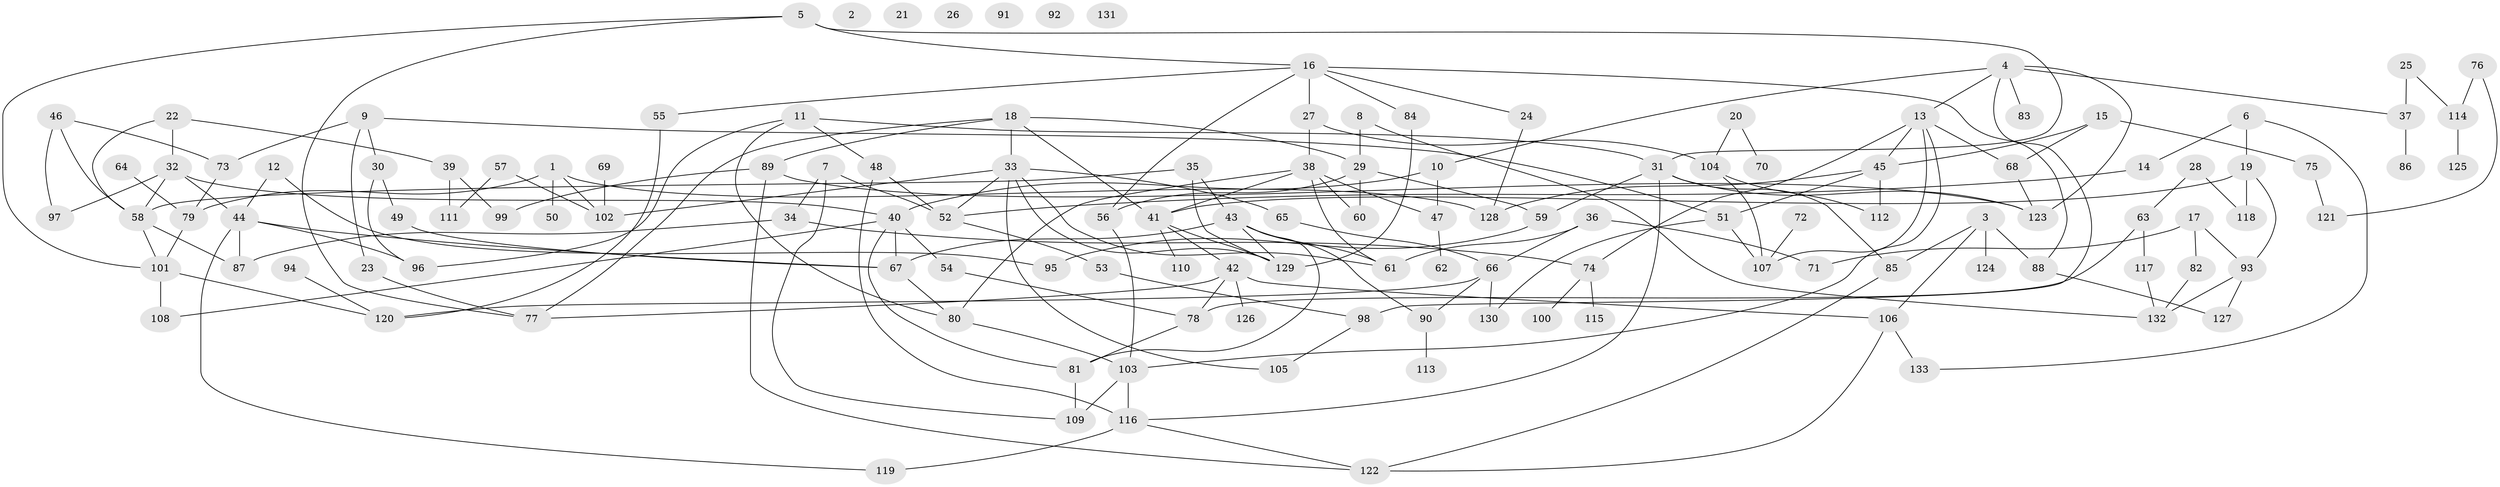 // coarse degree distribution, {4: 0.16216216216216217, 15: 0.013513513513513514, 12: 0.013513513513513514, 5: 0.10810810810810811, 8: 0.04054054054054054, 6: 0.08108108108108109, 10: 0.013513513513513514, 2: 0.22972972972972974, 3: 0.20270270270270271, 7: 0.013513513513513514, 1: 0.12162162162162163}
// Generated by graph-tools (version 1.1) at 2025/48/03/04/25 22:48:25]
// undirected, 133 vertices, 199 edges
graph export_dot {
  node [color=gray90,style=filled];
  1;
  2;
  3;
  4;
  5;
  6;
  7;
  8;
  9;
  10;
  11;
  12;
  13;
  14;
  15;
  16;
  17;
  18;
  19;
  20;
  21;
  22;
  23;
  24;
  25;
  26;
  27;
  28;
  29;
  30;
  31;
  32;
  33;
  34;
  35;
  36;
  37;
  38;
  39;
  40;
  41;
  42;
  43;
  44;
  45;
  46;
  47;
  48;
  49;
  50;
  51;
  52;
  53;
  54;
  55;
  56;
  57;
  58;
  59;
  60;
  61;
  62;
  63;
  64;
  65;
  66;
  67;
  68;
  69;
  70;
  71;
  72;
  73;
  74;
  75;
  76;
  77;
  78;
  79;
  80;
  81;
  82;
  83;
  84;
  85;
  86;
  87;
  88;
  89;
  90;
  91;
  92;
  93;
  94;
  95;
  96;
  97;
  98;
  99;
  100;
  101;
  102;
  103;
  104;
  105;
  106;
  107;
  108;
  109;
  110;
  111;
  112;
  113;
  114;
  115;
  116;
  117;
  118;
  119;
  120;
  121;
  122;
  123;
  124;
  125;
  126;
  127;
  128;
  129;
  130;
  131;
  132;
  133;
  1 -- 50;
  1 -- 79;
  1 -- 102;
  1 -- 128;
  3 -- 85;
  3 -- 88;
  3 -- 106;
  3 -- 124;
  4 -- 10;
  4 -- 13;
  4 -- 37;
  4 -- 83;
  4 -- 98;
  4 -- 123;
  5 -- 16;
  5 -- 31;
  5 -- 77;
  5 -- 101;
  6 -- 14;
  6 -- 19;
  6 -- 133;
  7 -- 34;
  7 -- 52;
  7 -- 109;
  8 -- 29;
  8 -- 132;
  9 -- 23;
  9 -- 30;
  9 -- 51;
  9 -- 73;
  10 -- 40;
  10 -- 47;
  11 -- 31;
  11 -- 48;
  11 -- 80;
  11 -- 96;
  12 -- 44;
  12 -- 95;
  13 -- 45;
  13 -- 68;
  13 -- 74;
  13 -- 103;
  13 -- 107;
  14 -- 52;
  15 -- 45;
  15 -- 68;
  15 -- 75;
  16 -- 24;
  16 -- 27;
  16 -- 55;
  16 -- 56;
  16 -- 84;
  16 -- 88;
  17 -- 71;
  17 -- 82;
  17 -- 93;
  18 -- 29;
  18 -- 33;
  18 -- 41;
  18 -- 77;
  18 -- 89;
  19 -- 41;
  19 -- 93;
  19 -- 118;
  20 -- 70;
  20 -- 104;
  22 -- 32;
  22 -- 39;
  22 -- 58;
  23 -- 77;
  24 -- 128;
  25 -- 37;
  25 -- 114;
  27 -- 38;
  27 -- 104;
  28 -- 63;
  28 -- 118;
  29 -- 56;
  29 -- 59;
  29 -- 60;
  30 -- 49;
  30 -- 96;
  31 -- 59;
  31 -- 85;
  31 -- 116;
  31 -- 123;
  32 -- 40;
  32 -- 44;
  32 -- 58;
  32 -- 97;
  33 -- 52;
  33 -- 61;
  33 -- 65;
  33 -- 102;
  33 -- 105;
  33 -- 129;
  34 -- 74;
  34 -- 87;
  35 -- 43;
  35 -- 58;
  35 -- 129;
  36 -- 61;
  36 -- 66;
  36 -- 71;
  37 -- 86;
  38 -- 41;
  38 -- 47;
  38 -- 60;
  38 -- 61;
  38 -- 80;
  39 -- 99;
  39 -- 111;
  40 -- 54;
  40 -- 67;
  40 -- 81;
  40 -- 108;
  41 -- 42;
  41 -- 110;
  41 -- 129;
  42 -- 77;
  42 -- 78;
  42 -- 106;
  42 -- 126;
  43 -- 61;
  43 -- 67;
  43 -- 81;
  43 -- 90;
  43 -- 129;
  44 -- 67;
  44 -- 87;
  44 -- 96;
  44 -- 119;
  45 -- 51;
  45 -- 112;
  45 -- 128;
  46 -- 58;
  46 -- 73;
  46 -- 97;
  47 -- 62;
  48 -- 52;
  48 -- 116;
  49 -- 67;
  51 -- 107;
  51 -- 130;
  52 -- 53;
  53 -- 98;
  54 -- 78;
  55 -- 120;
  56 -- 103;
  57 -- 102;
  57 -- 111;
  58 -- 87;
  58 -- 101;
  59 -- 95;
  63 -- 78;
  63 -- 117;
  64 -- 79;
  65 -- 66;
  66 -- 90;
  66 -- 120;
  66 -- 130;
  67 -- 80;
  68 -- 123;
  69 -- 102;
  72 -- 107;
  73 -- 79;
  74 -- 100;
  74 -- 115;
  75 -- 121;
  76 -- 114;
  76 -- 121;
  78 -- 81;
  79 -- 101;
  80 -- 103;
  81 -- 109;
  82 -- 132;
  84 -- 129;
  85 -- 122;
  88 -- 127;
  89 -- 99;
  89 -- 122;
  89 -- 123;
  90 -- 113;
  93 -- 127;
  93 -- 132;
  94 -- 120;
  98 -- 105;
  101 -- 108;
  101 -- 120;
  103 -- 109;
  103 -- 116;
  104 -- 107;
  104 -- 112;
  106 -- 122;
  106 -- 133;
  114 -- 125;
  116 -- 119;
  116 -- 122;
  117 -- 132;
}
